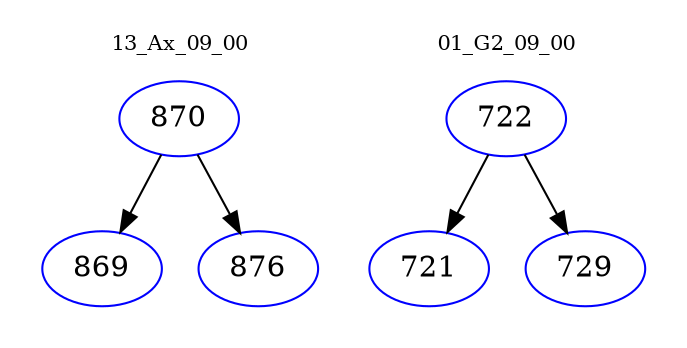 digraph{
subgraph cluster_0 {
color = white
label = "13_Ax_09_00";
fontsize=10;
T0_870 [label="870", color="blue"]
T0_870 -> T0_869 [color="black"]
T0_869 [label="869", color="blue"]
T0_870 -> T0_876 [color="black"]
T0_876 [label="876", color="blue"]
}
subgraph cluster_1 {
color = white
label = "01_G2_09_00";
fontsize=10;
T1_722 [label="722", color="blue"]
T1_722 -> T1_721 [color="black"]
T1_721 [label="721", color="blue"]
T1_722 -> T1_729 [color="black"]
T1_729 [label="729", color="blue"]
}
}
